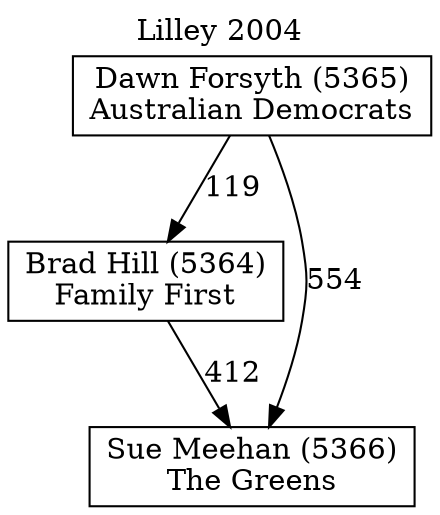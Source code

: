 // House preference flow
digraph "Sue Meehan (5366)_Lilley_2004" {
	graph [label="Lilley 2004" labelloc=t mclimit=10]
	node [shape=box]
	"Brad Hill (5364)" [label="Brad Hill (5364)
Family First"]
	"Dawn Forsyth (5365)" [label="Dawn Forsyth (5365)
Australian Democrats"]
	"Sue Meehan (5366)" [label="Sue Meehan (5366)
The Greens"]
	"Brad Hill (5364)" -> "Sue Meehan (5366)" [label=412]
	"Dawn Forsyth (5365)" -> "Brad Hill (5364)" [label=119]
	"Dawn Forsyth (5365)" -> "Sue Meehan (5366)" [label=554]
}
